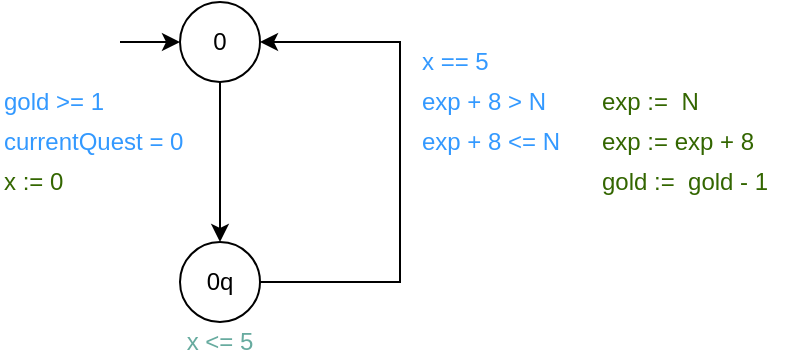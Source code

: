 <mxfile version="13.7.9" type="device"><diagram id="QfbNSQiKLSCTqOn4VS1K" name="Page-1"><mxGraphModel dx="462" dy="228" grid="1" gridSize="10" guides="1" tooltips="1" connect="1" arrows="1" fold="1" page="1" pageScale="1" pageWidth="827" pageHeight="1169" math="0" shadow="0"><root><mxCell id="0"/><mxCell id="1" parent="0"/><mxCell id="wfZjow9AdQvXZvmK6ttu-1" style="edgeStyle=orthogonalEdgeStyle;rounded=0;orthogonalLoop=1;jettySize=auto;html=1;" parent="1" source="Bz2m0mubHHa_XrgzrZrH-1" target="wfZjow9AdQvXZvmK6ttu-2" edge="1"><mxGeometry relative="1" as="geometry"><mxPoint x="220" y="458" as="targetPoint"/></mxGeometry></mxCell><mxCell id="Bz2m0mubHHa_XrgzrZrH-1" value="0" style="ellipse;whiteSpace=wrap;html=1;aspect=fixed;" parent="1" vertex="1"><mxGeometry x="200" y="360" width="40" height="40" as="geometry"/></mxCell><mxCell id="Bz2m0mubHHa_XrgzrZrH-2" value="" style="endArrow=classic;html=1;fontSize=8;" parent="1" target="Bz2m0mubHHa_XrgzrZrH-1" edge="1"><mxGeometry width="50" height="50" relative="1" as="geometry"><mxPoint x="170" y="380" as="sourcePoint"/><mxPoint x="130" y="390" as="targetPoint"/></mxGeometry></mxCell><mxCell id="wfZjow9AdQvXZvmK6ttu-2" value="0q" style="ellipse;whiteSpace=wrap;html=1;aspect=fixed;" parent="1" vertex="1"><mxGeometry x="200" y="480" width="40" height="40" as="geometry"/></mxCell><mxCell id="wfZjow9AdQvXZvmK6ttu-6" value="x &amp;lt;= 5" style="text;html=1;strokeColor=none;fillColor=none;align=center;verticalAlign=middle;whiteSpace=wrap;rounded=0;fontColor=#67AB9F;" parent="1" vertex="1"><mxGeometry x="185" y="520" width="70" height="20" as="geometry"/></mxCell><mxCell id="wfZjow9AdQvXZvmK6ttu-8" value="x := 0" style="text;html=1;strokeColor=none;fillColor=none;align=left;verticalAlign=middle;whiteSpace=wrap;rounded=0;labelBackgroundColor=none;fontColor=#336600;" parent="1" vertex="1"><mxGeometry x="110" y="440" width="60" height="20" as="geometry"/></mxCell><mxCell id="wfZjow9AdQvXZvmK6ttu-11" style="edgeStyle=orthogonalEdgeStyle;rounded=0;orthogonalLoop=1;jettySize=auto;html=1;" parent="1" source="wfZjow9AdQvXZvmK6ttu-2" target="Bz2m0mubHHa_XrgzrZrH-1" edge="1"><mxGeometry relative="1" as="geometry"><mxPoint x="230" y="490" as="targetPoint"/><mxPoint x="230" y="410" as="sourcePoint"/><Array as="points"><mxPoint x="310" y="500"/><mxPoint x="310" y="380"/></Array></mxGeometry></mxCell><mxCell id="wfZjow9AdQvXZvmK6ttu-15" value="x == 5" style="text;html=1;strokeColor=none;fillColor=none;align=left;verticalAlign=middle;whiteSpace=wrap;rounded=0;fontColor=#3399FF;" parent="1" vertex="1"><mxGeometry x="319" y="380" width="70" height="20" as="geometry"/></mxCell><mxCell id="wfZjow9AdQvXZvmK6ttu-17" value="&lt;font color=&quot;#3399ff&quot;&gt;gold &amp;gt;= 1&lt;/font&gt;" style="text;html=1;strokeColor=none;fillColor=none;align=left;verticalAlign=middle;whiteSpace=wrap;rounded=0;fontColor=#336600;" parent="1" vertex="1"><mxGeometry x="110" y="400" width="60" height="20" as="geometry"/></mxCell><mxCell id="wfZjow9AdQvXZvmK6ttu-20" value="exp := exp + 8" style="text;html=1;strokeColor=none;fillColor=none;align=left;verticalAlign=middle;whiteSpace=wrap;rounded=0;fontColor=#336600;" parent="1" vertex="1"><mxGeometry x="409" y="420" width="100" height="20" as="geometry"/></mxCell><mxCell id="wfZjow9AdQvXZvmK6ttu-21" value="&lt;font color=&quot;#3399ff&quot;&gt;exp + 8 &amp;lt;= N&lt;/font&gt;" style="text;html=1;strokeColor=none;fillColor=none;align=left;verticalAlign=middle;whiteSpace=wrap;rounded=0;fontColor=#336600;" parent="1" vertex="1"><mxGeometry x="319" y="420" width="80" height="20" as="geometry"/></mxCell><mxCell id="wfZjow9AdQvXZvmK6ttu-22" value="exp :=&amp;nbsp; N" style="text;html=1;strokeColor=none;fillColor=none;align=left;verticalAlign=middle;whiteSpace=wrap;rounded=0;fontColor=#336600;" parent="1" vertex="1"><mxGeometry x="409" y="400" width="100" height="20" as="geometry"/></mxCell><mxCell id="wfZjow9AdQvXZvmK6ttu-23" value="&lt;font color=&quot;#3399ff&quot;&gt;exp + 8 &amp;gt; N&lt;/font&gt;" style="text;html=1;strokeColor=none;fillColor=none;align=left;verticalAlign=middle;whiteSpace=wrap;rounded=0;fontColor=#336600;" parent="1" vertex="1"><mxGeometry x="319" y="400" width="70" height="20" as="geometry"/></mxCell><mxCell id="nm-TXudMvCQWt6K09nzD-1" value="currentQuest = 0" style="text;html=1;strokeColor=none;fillColor=none;align=left;verticalAlign=middle;whiteSpace=wrap;rounded=0;labelBackgroundColor=none;fontColor=#3399FF;" parent="1" vertex="1"><mxGeometry x="110" y="420" width="105" height="20" as="geometry"/></mxCell><mxCell id="3qrJ4Ax1JtIsrF9vOaLf-1" value="gold :=&amp;nbsp; gold - 1" style="text;html=1;strokeColor=none;fillColor=none;align=left;verticalAlign=middle;whiteSpace=wrap;rounded=0;fontColor=#336600;" parent="1" vertex="1"><mxGeometry x="409" y="440" width="100" height="20" as="geometry"/></mxCell></root></mxGraphModel></diagram></mxfile>